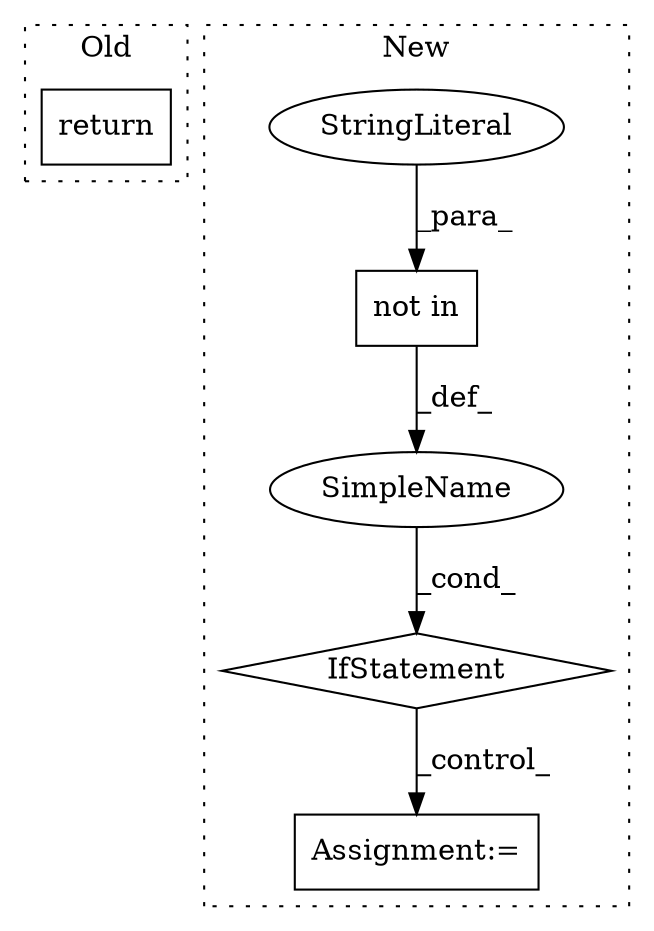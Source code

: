digraph G {
subgraph cluster0 {
1 [label="return" a="41" s="18740" l="7" shape="box"];
label = "Old";
style="dotted";
}
subgraph cluster1 {
2 [label="not in" a="108" s="18924" l="40" shape="box"];
3 [label="IfStatement" a="25" s="18916,18964" l="8,2" shape="diamond"];
4 [label="StringLiteral" a="45" s="18924" l="16" shape="ellipse"];
5 [label="Assignment:=" a="7" s="19008" l="1" shape="box"];
6 [label="SimpleName" a="42" s="" l="" shape="ellipse"];
label = "New";
style="dotted";
}
2 -> 6 [label="_def_"];
3 -> 5 [label="_control_"];
4 -> 2 [label="_para_"];
6 -> 3 [label="_cond_"];
}